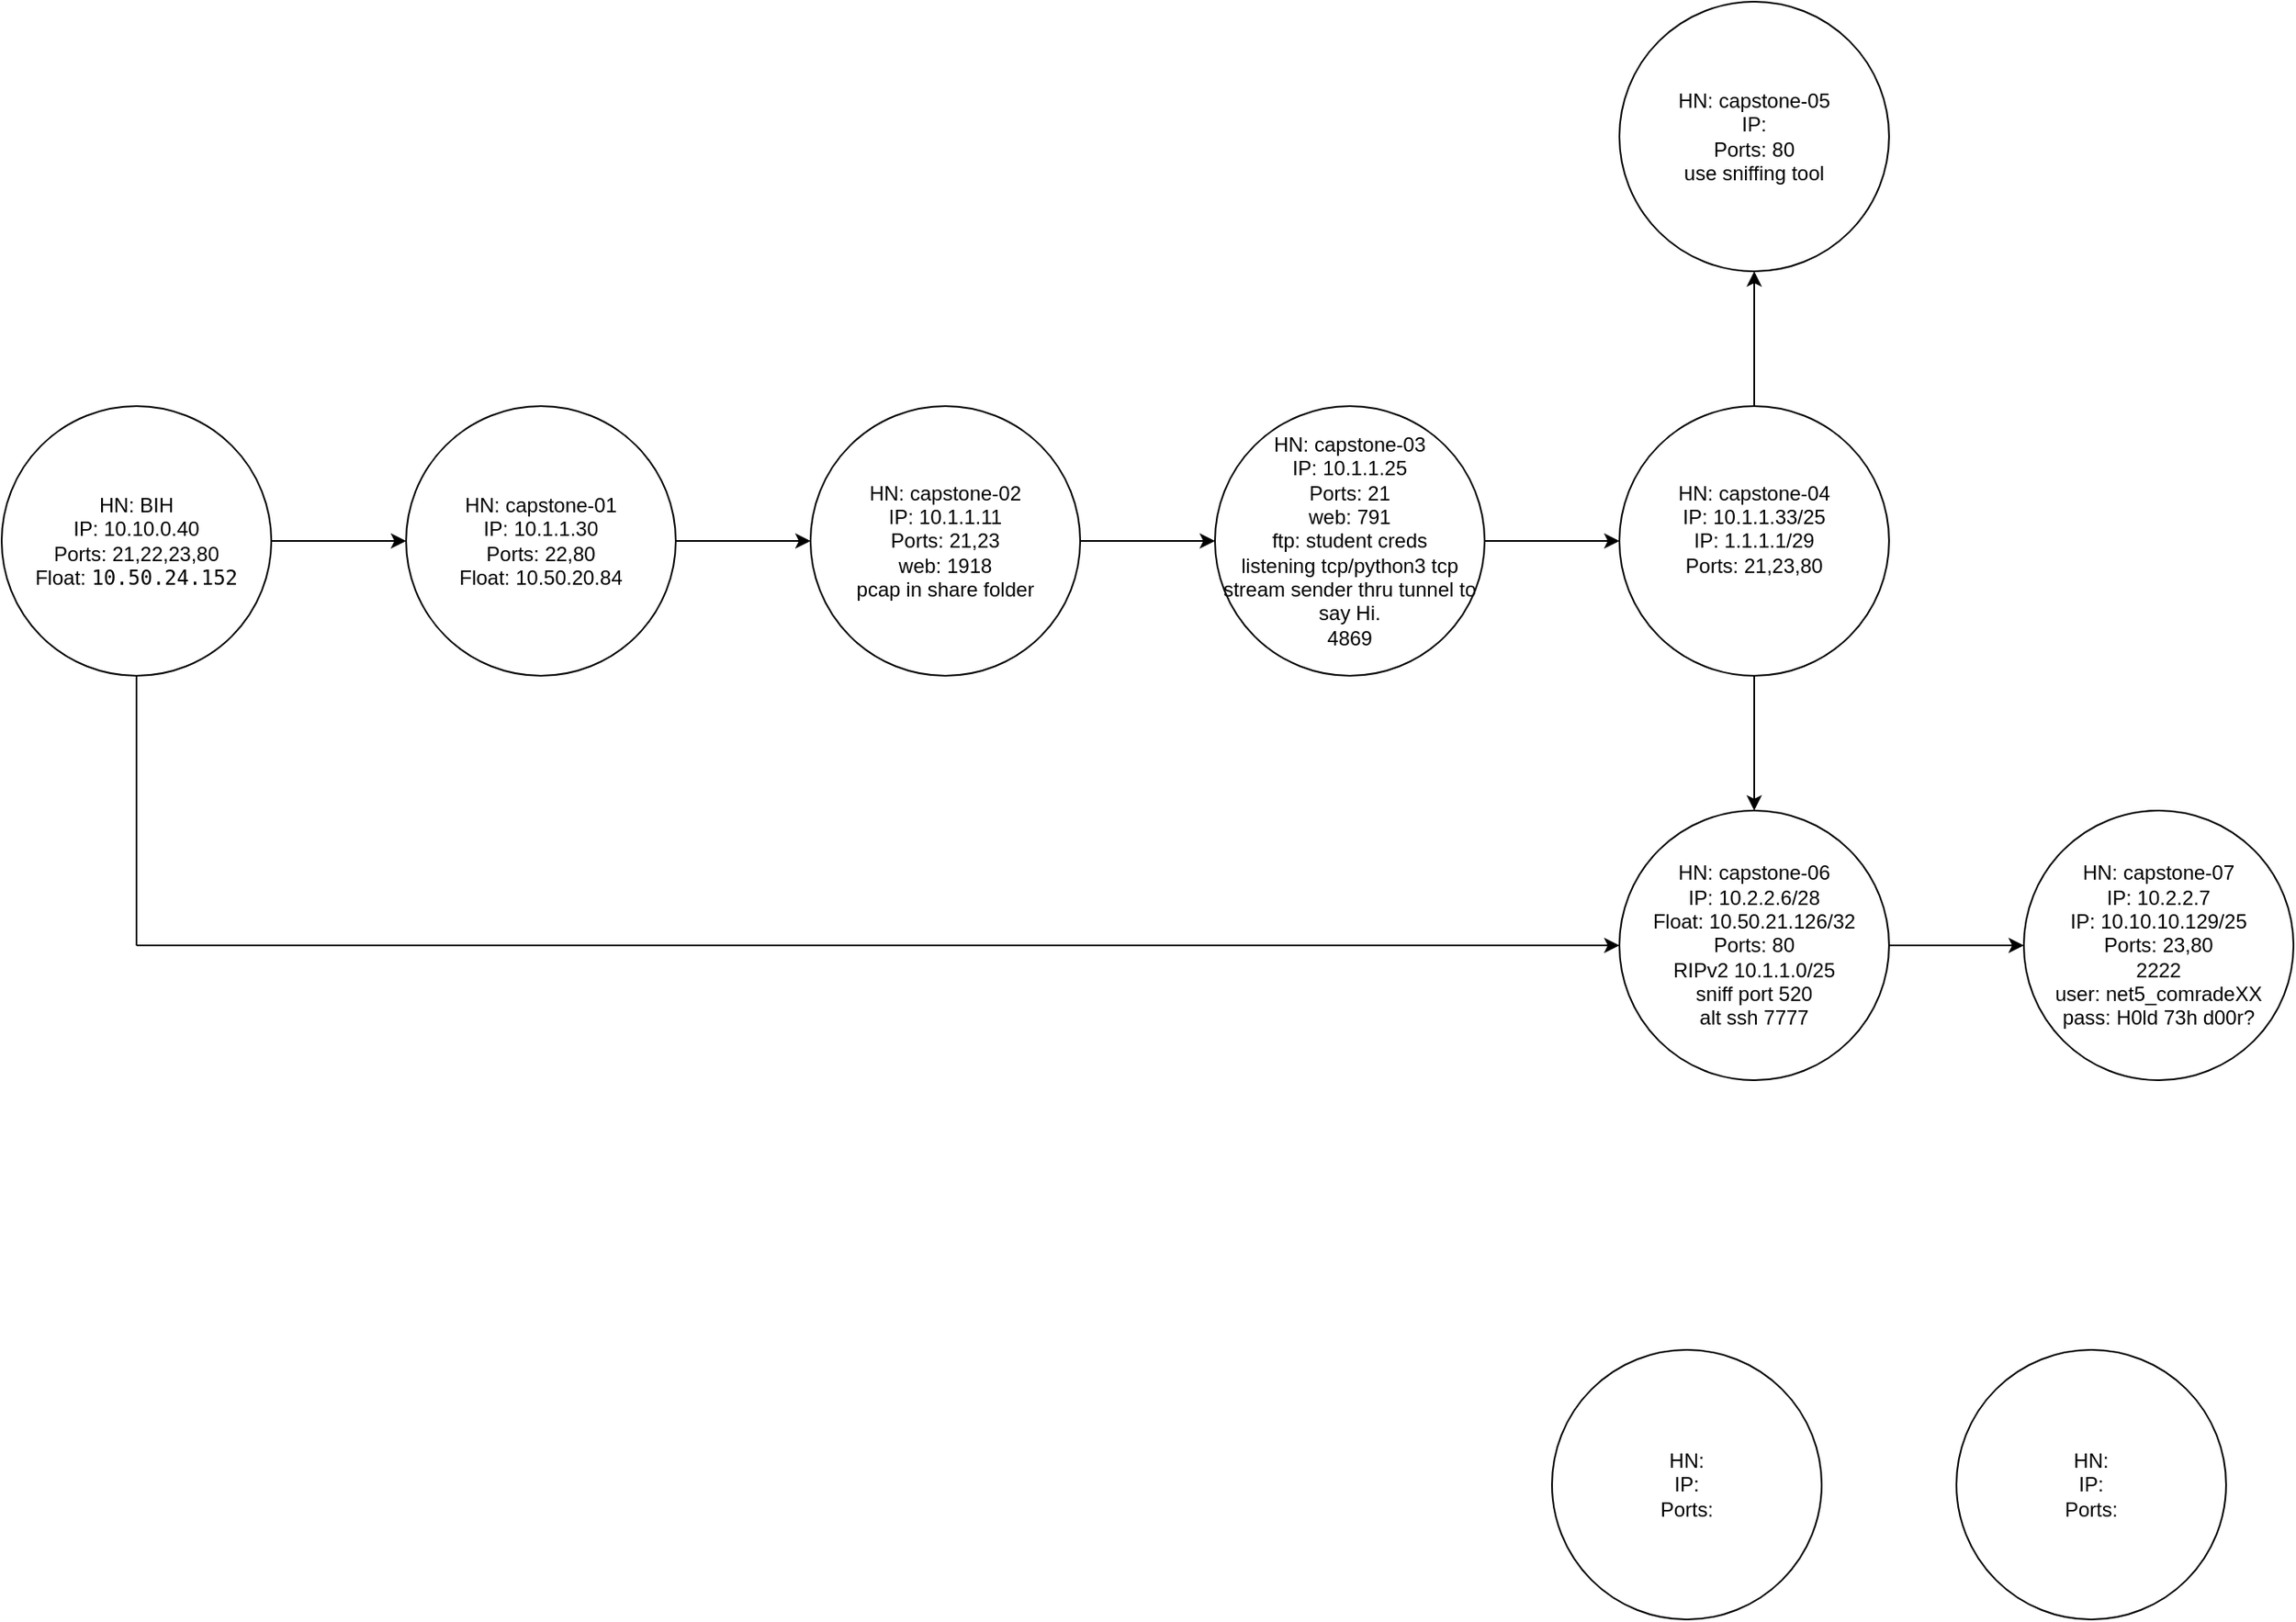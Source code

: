 <mxfile version="24.8.6">
  <diagram name="Page-1" id="Zdn-C2N3vjBsEBBfVQxq">
    <mxGraphModel dx="745" dy="1470" grid="1" gridSize="10" guides="1" tooltips="1" connect="1" arrows="1" fold="1" page="1" pageScale="1" pageWidth="850" pageHeight="1100" math="0" shadow="0">
      <root>
        <mxCell id="0" />
        <mxCell id="1" parent="0" />
        <mxCell id="afbzR2O5z8li9ZHhE41--1" value="&lt;div&gt;HN: BIH&lt;br&gt;&lt;/div&gt;&lt;div&gt;IP: 10.10.0.40&lt;br&gt;&lt;/div&gt;&lt;div&gt;Ports: 21,22,23,80&lt;br&gt;&lt;/div&gt;&lt;div&gt;Float: &lt;code&gt;&lt;code&gt;&lt;code&gt;10.50.24.152&lt;/code&gt;&lt;/code&gt;&lt;/code&gt;&lt;/div&gt;" style="ellipse;whiteSpace=wrap;html=1;" vertex="1" parent="1">
          <mxGeometry y="200" width="160" height="160" as="geometry" />
        </mxCell>
        <mxCell id="afbzR2O5z8li9ZHhE41--2" value="&lt;div&gt;HN: capstone-01&lt;br&gt;&lt;/div&gt;&lt;div&gt;IP: 10.1.1.30&lt;br&gt;&lt;/div&gt;&lt;div&gt;Ports: 22,80&lt;br&gt;&lt;/div&gt;&lt;div&gt;Float: 10.50.20.84&lt;br&gt;&lt;/div&gt;" style="ellipse;whiteSpace=wrap;html=1;" vertex="1" parent="1">
          <mxGeometry x="240" y="200" width="160" height="160" as="geometry" />
        </mxCell>
        <mxCell id="afbzR2O5z8li9ZHhE41--4" value="&lt;div&gt;HN: capstone-02&lt;br&gt;&lt;/div&gt;&lt;div&gt;IP: 10.1.1.11&lt;br&gt;&lt;/div&gt;&lt;div&gt;Ports: 21,23&lt;br&gt;&lt;/div&gt;&lt;div&gt;web: 1918&lt;/div&gt;&lt;div&gt;pcap in share folder&lt;br&gt;&lt;/div&gt;" style="ellipse;whiteSpace=wrap;html=1;" vertex="1" parent="1">
          <mxGeometry x="480" y="200" width="160" height="160" as="geometry" />
        </mxCell>
        <mxCell id="afbzR2O5z8li9ZHhE41--5" value="&lt;div&gt;HN: capstone-03&lt;br&gt;&lt;/div&gt;&lt;div&gt;IP: 10.1.1.25&lt;br&gt;&lt;/div&gt;&lt;div&gt;Ports: 21&lt;/div&gt;&lt;div&gt;web: 791&lt;/div&gt;&lt;div&gt;ftp: student creds&lt;br&gt;&lt;/div&gt;&lt;div&gt;listening tcp/python3 tcp stream sender thru tunnel to say Hi.&lt;/div&gt;&lt;div&gt;4869&lt;br&gt;&lt;/div&gt;" style="ellipse;whiteSpace=wrap;html=1;" vertex="1" parent="1">
          <mxGeometry x="720" y="200" width="160" height="160" as="geometry" />
        </mxCell>
        <mxCell id="afbzR2O5z8li9ZHhE41--6" value="&lt;div&gt;HN: capstone-04&lt;br&gt;&lt;/div&gt;&lt;div&gt;IP: 10.1.1.33/25&lt;/div&gt;&lt;div&gt;IP: 1.1.1.1/29&lt;br&gt;&lt;/div&gt;&lt;div&gt;Ports: 21,23,80&lt;/div&gt;&lt;div&gt;&lt;br&gt;&lt;/div&gt;" style="ellipse;whiteSpace=wrap;html=1;" vertex="1" parent="1">
          <mxGeometry x="960" y="200" width="160" height="160" as="geometry" />
        </mxCell>
        <mxCell id="afbzR2O5z8li9ZHhE41--7" value="&lt;div&gt;HN: capstone-05&lt;br&gt;&lt;/div&gt;&lt;div&gt;IP: &lt;br&gt;&lt;/div&gt;&lt;div&gt;Ports: 80&lt;/div&gt;&lt;div&gt;use sniffing tool&lt;br&gt;&lt;/div&gt;" style="ellipse;whiteSpace=wrap;html=1;" vertex="1" parent="1">
          <mxGeometry x="960" y="-40" width="160" height="160" as="geometry" />
        </mxCell>
        <mxCell id="afbzR2O5z8li9ZHhE41--8" value="&lt;div&gt;HN: capstone-06&lt;br&gt;&lt;/div&gt;&lt;div&gt;IP: 10.2.2.6/28&lt;br&gt;&lt;/div&gt;&lt;div&gt;Float: 10.50.21.126/32&lt;br&gt;&lt;/div&gt;&lt;div&gt;Ports: 80&lt;/div&gt;&lt;div&gt;RIPv2 10.1.1.0/25&lt;/div&gt;&lt;div&gt;sniff port 520&lt;/div&gt;&lt;div&gt;alt ssh 7777&lt;br&gt;&lt;/div&gt;" style="ellipse;whiteSpace=wrap;html=1;" vertex="1" parent="1">
          <mxGeometry x="960" y="440" width="160" height="160" as="geometry" />
        </mxCell>
        <mxCell id="afbzR2O5z8li9ZHhE41--10" value="" style="endArrow=classic;html=1;rounded=0;exitX=1;exitY=0.5;exitDx=0;exitDy=0;entryX=0;entryY=0.5;entryDx=0;entryDy=0;" edge="1" parent="1" source="afbzR2O5z8li9ZHhE41--1" target="afbzR2O5z8li9ZHhE41--2">
          <mxGeometry width="50" height="50" relative="1" as="geometry">
            <mxPoint x="170" y="170" as="sourcePoint" />
            <mxPoint x="220" y="120" as="targetPoint" />
          </mxGeometry>
        </mxCell>
        <mxCell id="afbzR2O5z8li9ZHhE41--12" value="" style="endArrow=classic;html=1;rounded=0;exitX=1;exitY=0.5;exitDx=0;exitDy=0;entryX=0;entryY=0.5;entryDx=0;entryDy=0;" edge="1" parent="1" source="afbzR2O5z8li9ZHhE41--2" target="afbzR2O5z8li9ZHhE41--4">
          <mxGeometry width="50" height="50" relative="1" as="geometry">
            <mxPoint x="370" y="140" as="sourcePoint" />
            <mxPoint x="420" y="90" as="targetPoint" />
          </mxGeometry>
        </mxCell>
        <mxCell id="afbzR2O5z8li9ZHhE41--14" value="" style="endArrow=classic;html=1;rounded=0;exitX=1;exitY=0.5;exitDx=0;exitDy=0;entryX=0;entryY=0.5;entryDx=0;entryDy=0;" edge="1" parent="1" source="afbzR2O5z8li9ZHhE41--4" target="afbzR2O5z8li9ZHhE41--5">
          <mxGeometry width="50" height="50" relative="1" as="geometry">
            <mxPoint x="700" y="140" as="sourcePoint" />
            <mxPoint x="750" y="90" as="targetPoint" />
          </mxGeometry>
        </mxCell>
        <mxCell id="afbzR2O5z8li9ZHhE41--15" value="" style="endArrow=none;html=1;rounded=0;entryX=0.5;entryY=1;entryDx=0;entryDy=0;" edge="1" parent="1" target="afbzR2O5z8li9ZHhE41--1">
          <mxGeometry width="50" height="50" relative="1" as="geometry">
            <mxPoint x="80" y="520" as="sourcePoint" />
            <mxPoint x="80" y="470" as="targetPoint" />
          </mxGeometry>
        </mxCell>
        <mxCell id="afbzR2O5z8li9ZHhE41--16" value="" style="endArrow=classic;html=1;rounded=0;entryX=0;entryY=0.5;entryDx=0;entryDy=0;" edge="1" parent="1" target="afbzR2O5z8li9ZHhE41--8">
          <mxGeometry width="50" height="50" relative="1" as="geometry">
            <mxPoint x="80" y="520" as="sourcePoint" />
            <mxPoint x="280" y="490" as="targetPoint" />
          </mxGeometry>
        </mxCell>
        <mxCell id="afbzR2O5z8li9ZHhE41--17" value="" style="endArrow=classic;html=1;rounded=0;exitX=1;exitY=0.5;exitDx=0;exitDy=0;entryX=0;entryY=0.5;entryDx=0;entryDy=0;" edge="1" parent="1" source="afbzR2O5z8li9ZHhE41--5" target="afbzR2O5z8li9ZHhE41--6">
          <mxGeometry width="50" height="50" relative="1" as="geometry">
            <mxPoint x="890" y="230" as="sourcePoint" />
            <mxPoint x="940" y="180" as="targetPoint" />
          </mxGeometry>
        </mxCell>
        <mxCell id="afbzR2O5z8li9ZHhE41--18" value="" style="endArrow=classic;html=1;rounded=0;exitX=0.5;exitY=0;exitDx=0;exitDy=0;entryX=0.5;entryY=1;entryDx=0;entryDy=0;" edge="1" parent="1" source="afbzR2O5z8li9ZHhE41--6" target="afbzR2O5z8li9ZHhE41--7">
          <mxGeometry width="50" height="50" relative="1" as="geometry">
            <mxPoint x="870" y="170" as="sourcePoint" />
            <mxPoint x="920" y="120" as="targetPoint" />
          </mxGeometry>
        </mxCell>
        <mxCell id="afbzR2O5z8li9ZHhE41--19" value="" style="endArrow=classic;html=1;rounded=0;exitX=0.5;exitY=1;exitDx=0;exitDy=0;entryX=0.5;entryY=0;entryDx=0;entryDy=0;" edge="1" parent="1" source="afbzR2O5z8li9ZHhE41--6" target="afbzR2O5z8li9ZHhE41--8">
          <mxGeometry width="50" height="50" relative="1" as="geometry">
            <mxPoint x="780" y="140" as="sourcePoint" />
            <mxPoint x="830" y="90" as="targetPoint" />
          </mxGeometry>
        </mxCell>
        <mxCell id="afbzR2O5z8li9ZHhE41--20" value="&lt;div&gt;HN: capstone-07&lt;br&gt;&lt;/div&gt;&lt;div&gt;IP: 10.2.2.7&lt;/div&gt;&lt;div&gt;IP: 10.10.10.129/25&lt;br&gt;&lt;/div&gt;&lt;div&gt;Ports: 23,80&lt;/div&gt;&lt;div&gt;2222&lt;/div&gt;&lt;div&gt;user: net5_comradeXX&lt;br&gt;&lt;/div&gt;&lt;div&gt;pass: H0ld 73h d00r?&lt;br&gt;&lt;/div&gt;" style="ellipse;whiteSpace=wrap;html=1;" vertex="1" parent="1">
          <mxGeometry x="1200" y="440" width="160" height="160" as="geometry" />
        </mxCell>
        <mxCell id="afbzR2O5z8li9ZHhE41--21" value="&lt;div&gt;HN: &lt;br&gt;&lt;/div&gt;&lt;div&gt;IP: &lt;br&gt;&lt;/div&gt;&lt;div&gt;Ports: &lt;br&gt;&lt;/div&gt;" style="ellipse;whiteSpace=wrap;html=1;" vertex="1" parent="1">
          <mxGeometry x="920" y="760" width="160" height="160" as="geometry" />
        </mxCell>
        <mxCell id="afbzR2O5z8li9ZHhE41--22" value="&lt;div&gt;HN: &lt;br&gt;&lt;/div&gt;&lt;div&gt;IP: &lt;br&gt;&lt;/div&gt;&lt;div&gt;Ports: &lt;br&gt;&lt;/div&gt;" style="ellipse;whiteSpace=wrap;html=1;" vertex="1" parent="1">
          <mxGeometry x="1160" y="760" width="160" height="160" as="geometry" />
        </mxCell>
        <mxCell id="afbzR2O5z8li9ZHhE41--23" value="" style="endArrow=classic;html=1;rounded=0;exitX=1;exitY=0.5;exitDx=0;exitDy=0;entryX=0;entryY=0.5;entryDx=0;entryDy=0;" edge="1" parent="1" source="afbzR2O5z8li9ZHhE41--8" target="afbzR2O5z8li9ZHhE41--20">
          <mxGeometry width="50" height="50" relative="1" as="geometry">
            <mxPoint x="1160" y="410" as="sourcePoint" />
            <mxPoint x="1210" y="360" as="targetPoint" />
          </mxGeometry>
        </mxCell>
      </root>
    </mxGraphModel>
  </diagram>
</mxfile>
